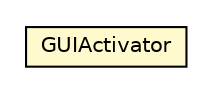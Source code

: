 #!/usr/local/bin/dot
#
# Class diagram 
# Generated by UMLGraph version R5_6-24-gf6e263 (http://www.umlgraph.org/)
#

digraph G {
	edge [fontname="Helvetica",fontsize=10,labelfontname="Helvetica",labelfontsize=10];
	node [fontname="Helvetica",fontsize=10,shape=plaintext];
	nodesep=0.25;
	ranksep=0.5;
	// org.universAAL.samples.context.reasoner.client.osgi.GUIActivator
	c3959074 [label=<<table title="org.universAAL.samples.context.reasoner.client.osgi.GUIActivator" border="0" cellborder="1" cellspacing="0" cellpadding="2" port="p" bgcolor="lemonChiffon" href="./GUIActivator.html">
		<tr><td><table border="0" cellspacing="0" cellpadding="1">
<tr><td align="center" balign="center"> GUIActivator </td></tr>
		</table></td></tr>
		</table>>, URL="./GUIActivator.html", fontname="Helvetica", fontcolor="black", fontsize=10.0];
}

